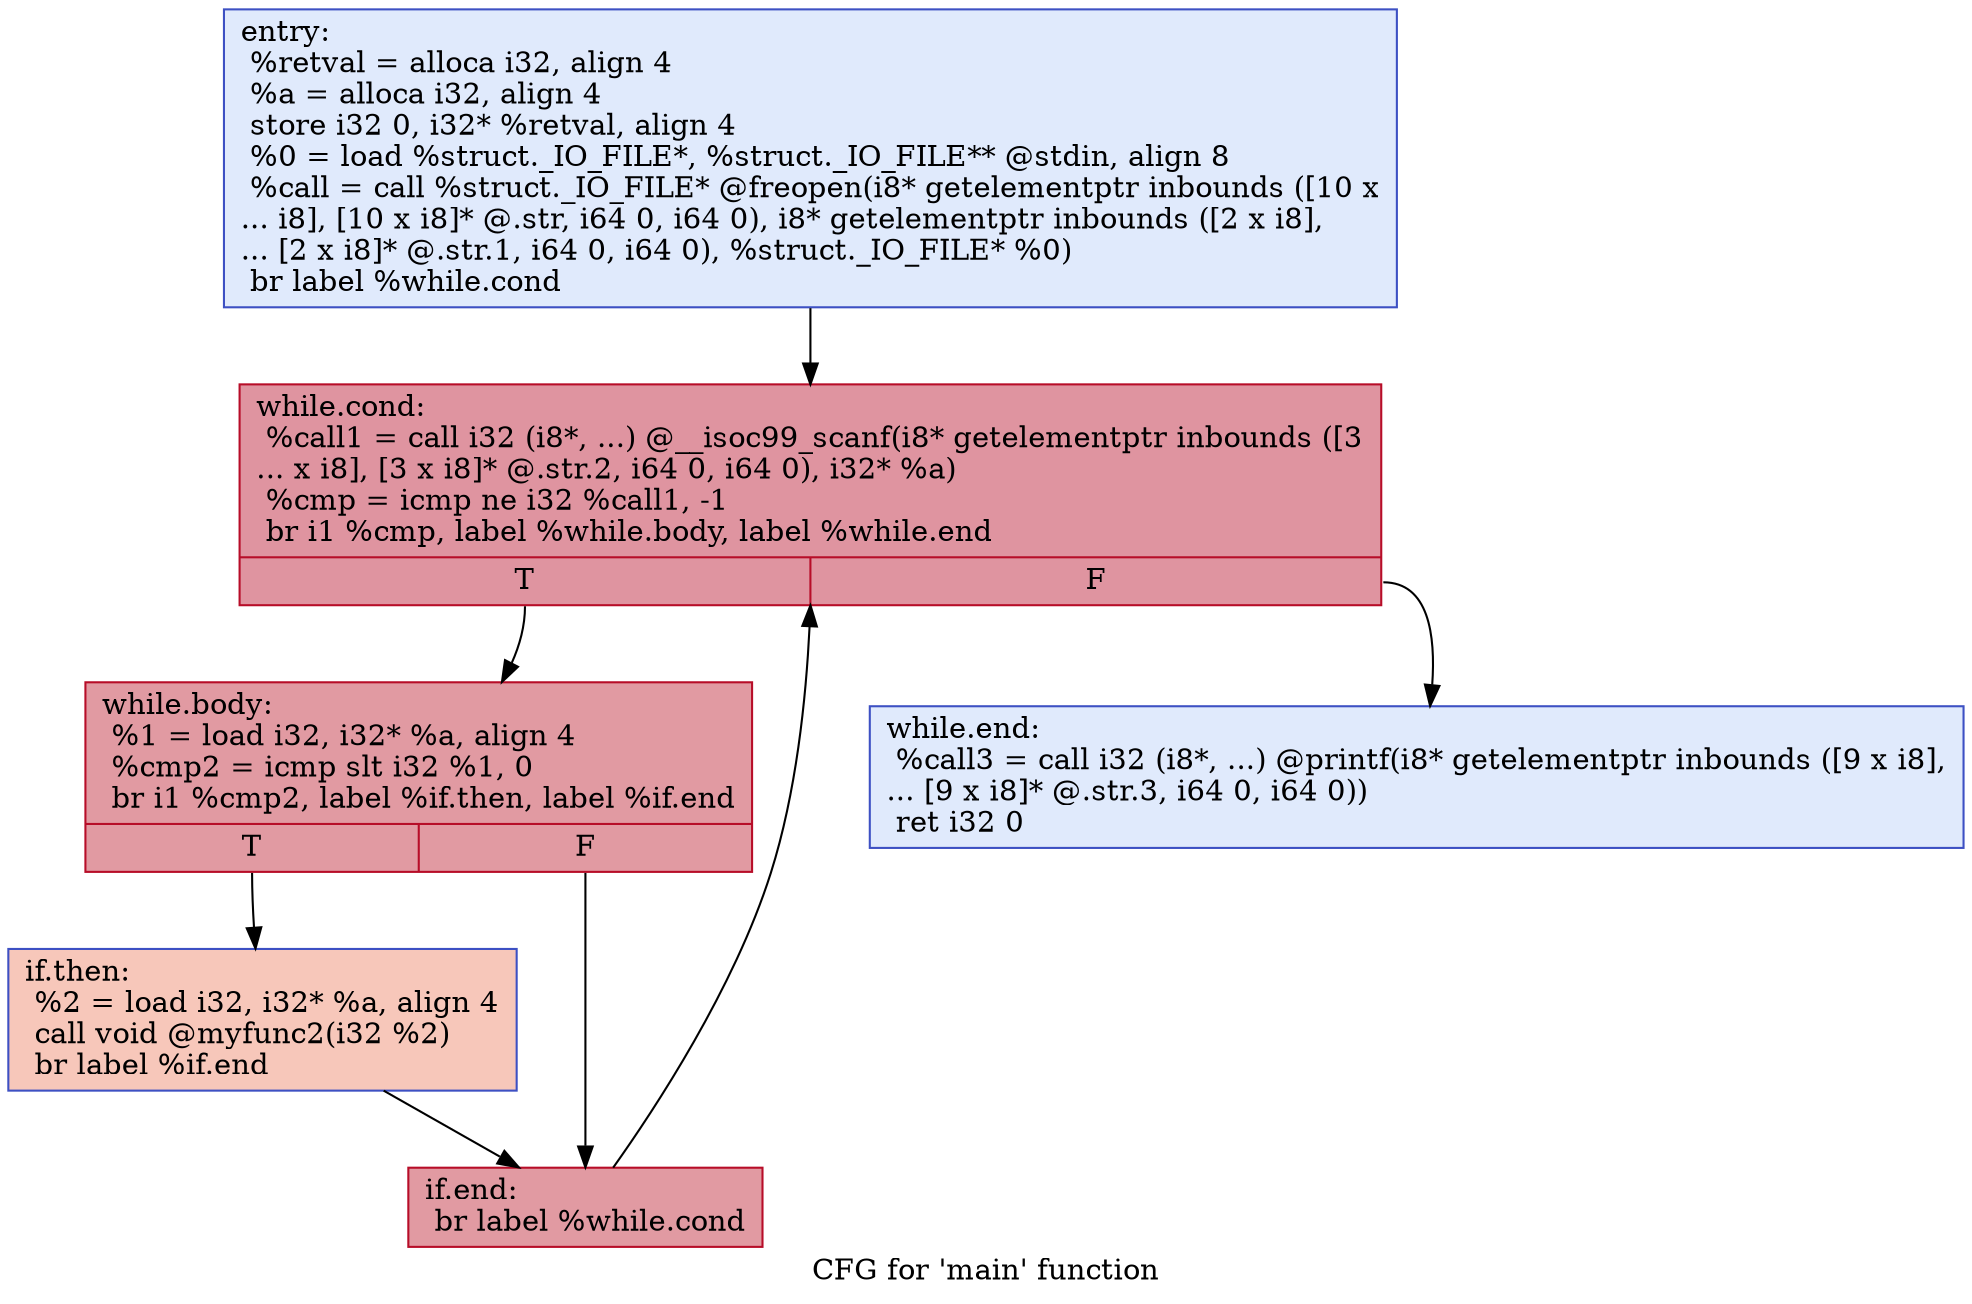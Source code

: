 digraph "CFG for 'main' function" {
	label="CFG for 'main' function";

	Node0x5608a44fa4e0 [shape=record,color="#3d50c3ff", style=filled, fillcolor="#b9d0f970",label="{entry:\l  %retval = alloca i32, align 4\l  %a = alloca i32, align 4\l  store i32 0, i32* %retval, align 4\l  %0 = load %struct._IO_FILE*, %struct._IO_FILE** @stdin, align 8\l  %call = call %struct._IO_FILE* @freopen(i8* getelementptr inbounds ([10 x\l... i8], [10 x i8]* @.str, i64 0, i64 0), i8* getelementptr inbounds ([2 x i8],\l... [2 x i8]* @.str.1, i64 0, i64 0), %struct._IO_FILE* %0)\l  br label %while.cond\l}"];
	Node0x5608a44fa4e0 -> Node0x5608a44faca0;
	Node0x5608a44faca0 [shape=record,color="#b70d28ff", style=filled, fillcolor="#b70d2870",label="{while.cond:                                       \l  %call1 = call i32 (i8*, ...) @__isoc99_scanf(i8* getelementptr inbounds ([3\l... x i8], [3 x i8]* @.str.2, i64 0, i64 0), i32* %a)\l  %cmp = icmp ne i32 %call1, -1\l  br i1 %cmp, label %while.body, label %while.end\l|{<s0>T|<s1>F}}"];
	Node0x5608a44faca0:s0 -> Node0x5608a44fb120;
	Node0x5608a44faca0:s1 -> Node0x5608a44fb1a0;
	Node0x5608a44fb120 [shape=record,color="#b70d28ff", style=filled, fillcolor="#bb1b2c70",label="{while.body:                                       \l  %1 = load i32, i32* %a, align 4\l  %cmp2 = icmp slt i32 %1, 0\l  br i1 %cmp2, label %if.then, label %if.end\l|{<s0>T|<s1>F}}"];
	Node0x5608a44fb120:s0 -> Node0x5608a44fb3f0;
	Node0x5608a44fb120:s1 -> Node0x5608a44fb460;
	Node0x5608a44fb3f0 [shape=record,color="#3d50c3ff", style=filled, fillcolor="#ec7f6370",label="{if.then:                                          \l  %2 = load i32, i32* %a, align 4\l  call void @myfunc2(i32 %2)\l  br label %if.end\l}"];
	Node0x5608a44fb3f0 -> Node0x5608a44fb460;
	Node0x5608a44fb460 [shape=record,color="#b70d28ff", style=filled, fillcolor="#bb1b2c70",label="{if.end:                                           \l  br label %while.cond\l}"];
	Node0x5608a44fb460 -> Node0x5608a44faca0;
	Node0x5608a44fb1a0 [shape=record,color="#3d50c3ff", style=filled, fillcolor="#b9d0f970",label="{while.end:                                        \l  %call3 = call i32 (i8*, ...) @printf(i8* getelementptr inbounds ([9 x i8],\l... [9 x i8]* @.str.3, i64 0, i64 0))\l  ret i32 0\l}"];
}
